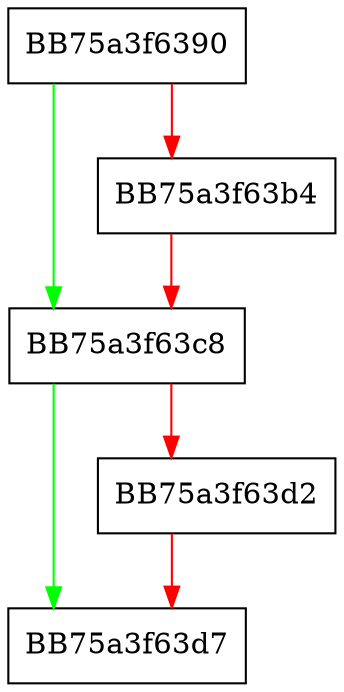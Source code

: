 digraph submissionrequest_cleanup_module {
  node [shape="box"];
  graph [splines=ortho];
  BB75a3f6390 -> BB75a3f63c8 [color="green"];
  BB75a3f6390 -> BB75a3f63b4 [color="red"];
  BB75a3f63b4 -> BB75a3f63c8 [color="red"];
  BB75a3f63c8 -> BB75a3f63d7 [color="green"];
  BB75a3f63c8 -> BB75a3f63d2 [color="red"];
  BB75a3f63d2 -> BB75a3f63d7 [color="red"];
}